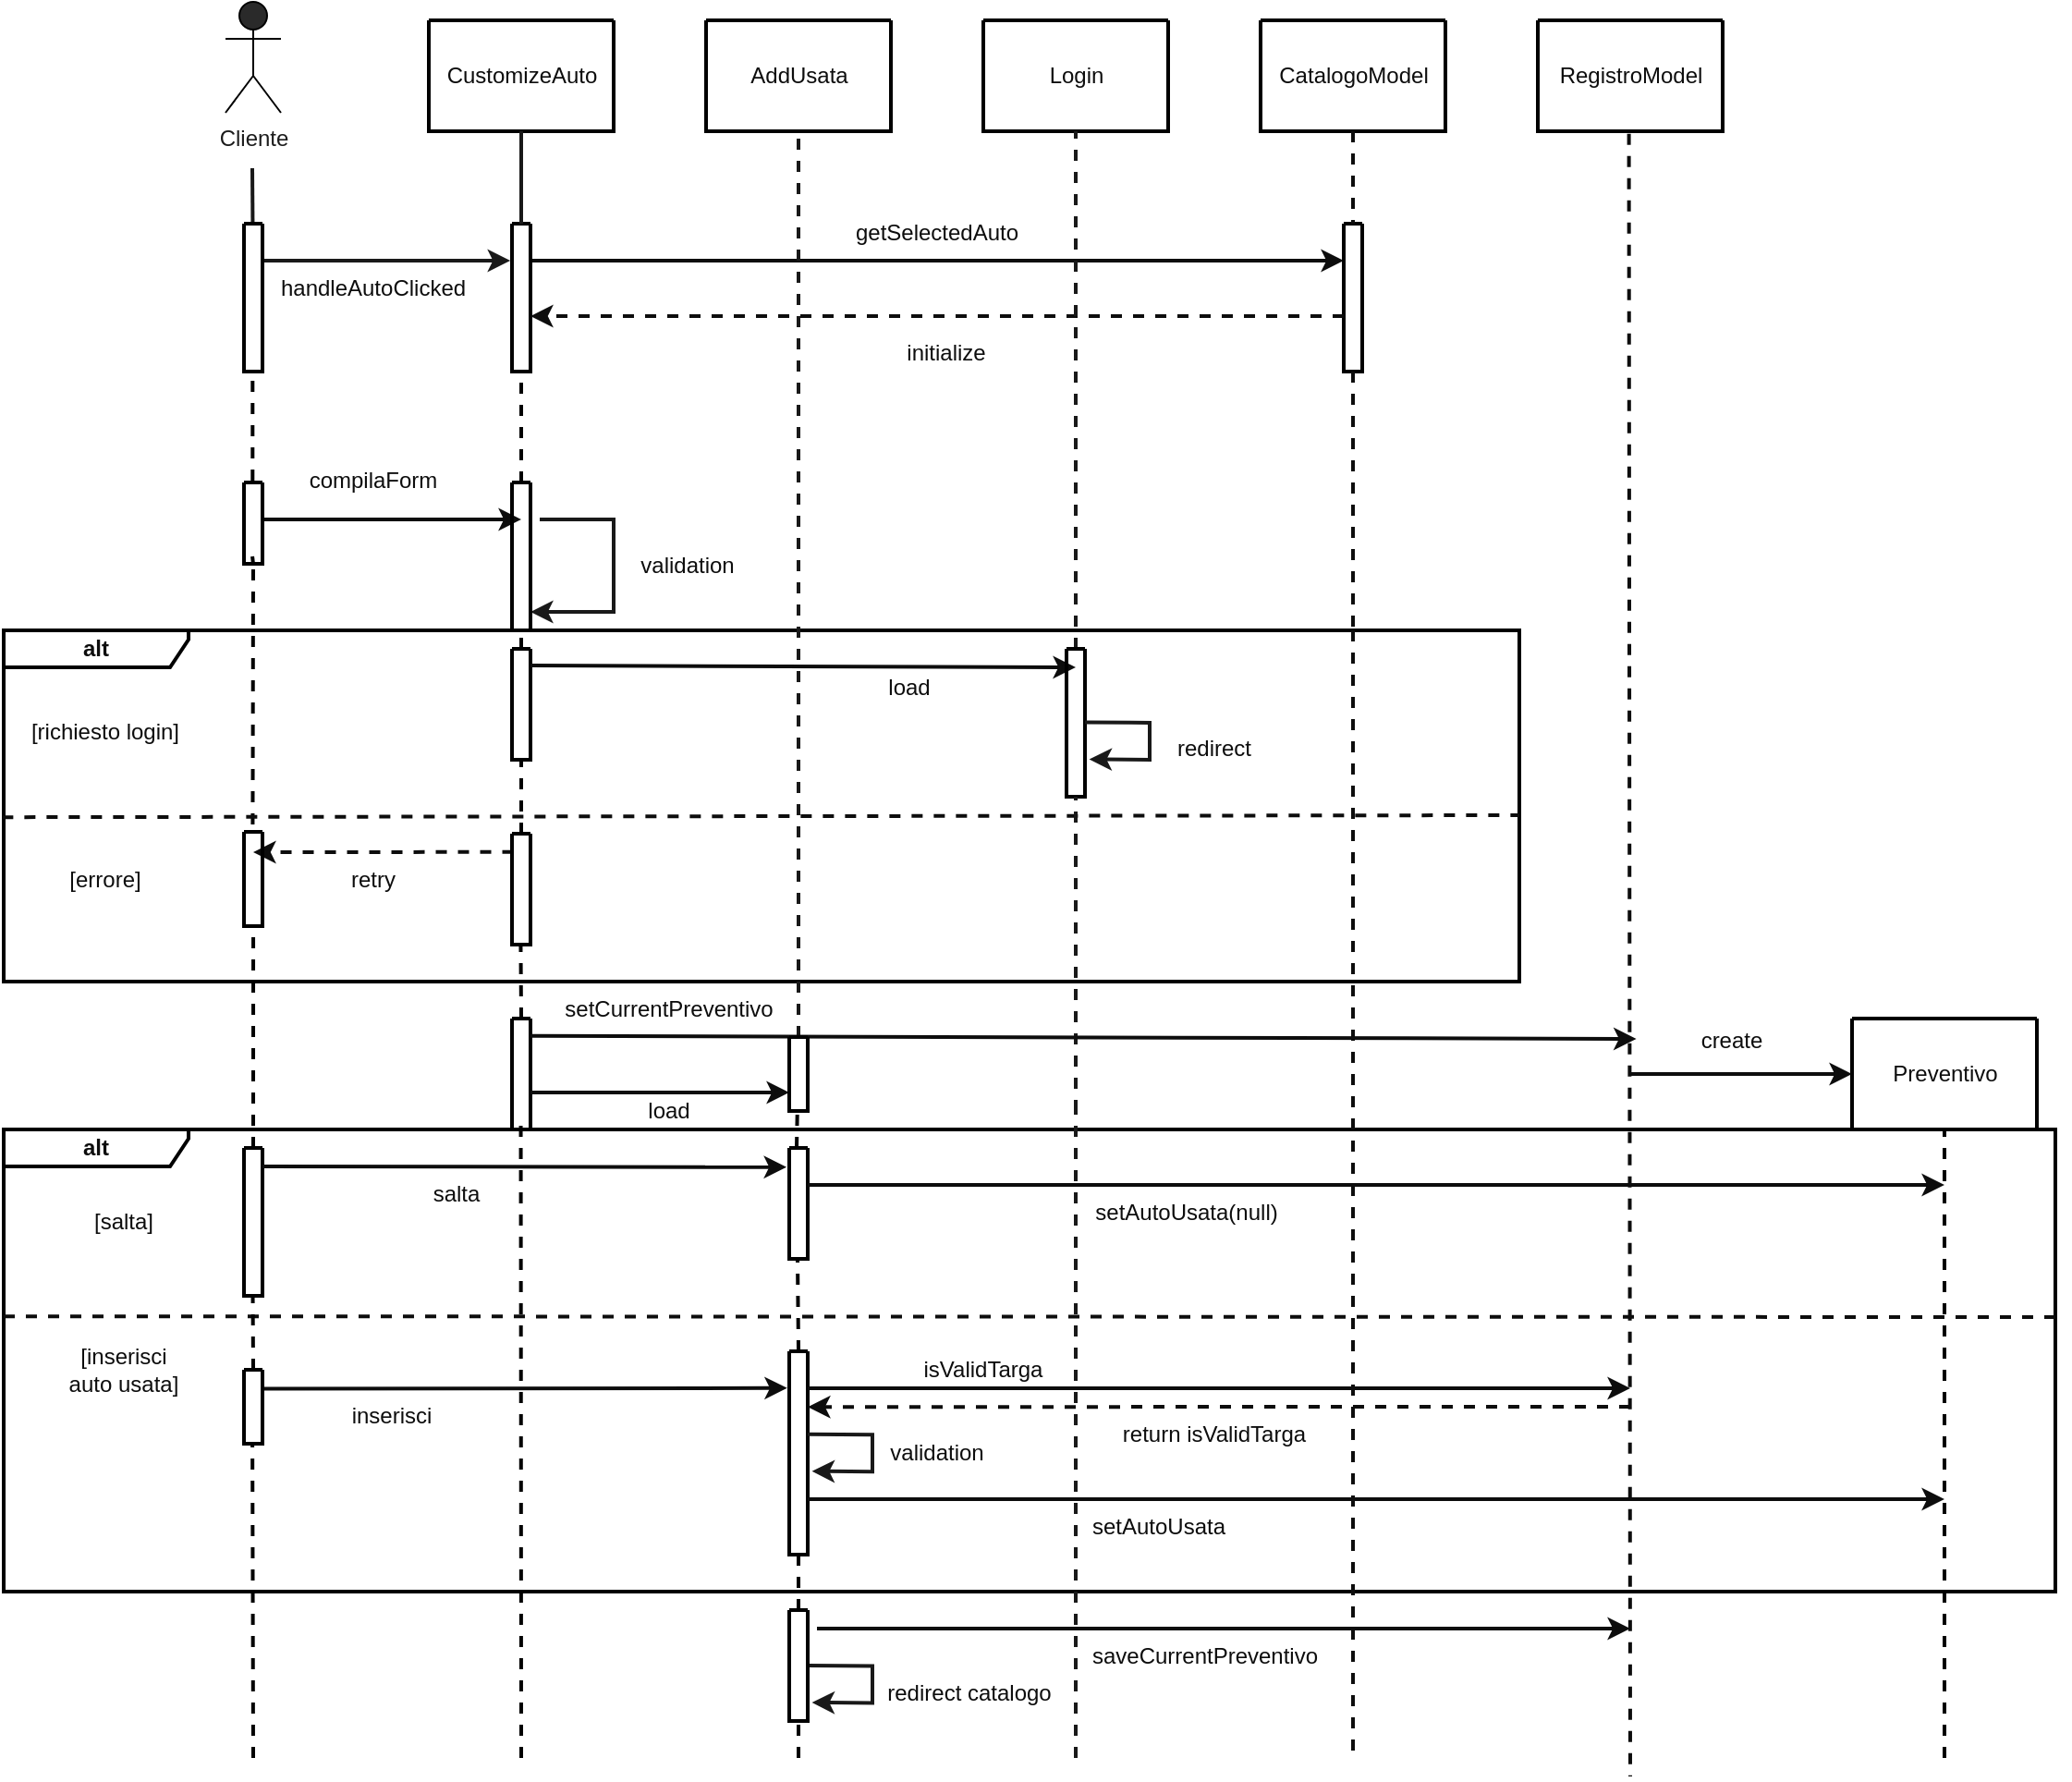 <mxfile version="22.1.22" type="embed">
  <diagram id="ERxrzM34JgP0kjhDalQf" name="Page-1">
    <mxGraphModel dx="959" dy="773" grid="1" gridSize="10" guides="1" tooltips="1" connect="1" arrows="1" fold="1" page="0" pageScale="1" pageWidth="827" pageHeight="1169" background="none" math="0" shadow="0">
      <root>
        <mxCell id="0" />
        <mxCell id="1" parent="0" />
        <mxCell id="461" value="&lt;b&gt;alt&lt;/b&gt;" style="shape=umlFrame;whiteSpace=wrap;html=1;labelBackgroundColor=none;strokeColor=#000000;strokeWidth=2;fontColor=#0D0D0D;fillColor=none;width=100;height=20;" parent="1" vertex="1">
          <mxGeometry x="-200" y="660" width="1110" height="250" as="geometry" />
        </mxCell>
        <mxCell id="379" value="&lt;b&gt;alt&lt;/b&gt;" style="shape=umlFrame;whiteSpace=wrap;html=1;labelBackgroundColor=none;strokeColor=#000000;strokeWidth=2;fontColor=#0D0D0D;fillColor=none;width=100;height=20;" parent="1" vertex="1">
          <mxGeometry x="-200" y="390" width="820" height="190" as="geometry" />
        </mxCell>
        <mxCell id="224" value="Cliente" style="shape=umlActor;verticalLabelPosition=bottom;verticalAlign=top;html=1;outlineConnect=0;fillColor=#2A2A2A;strokeColor=#000000;fontColor=#1C1C1C;" parent="1" vertex="1">
          <mxGeometry x="-80" y="50" width="30" height="60" as="geometry" />
        </mxCell>
        <mxCell id="225" value="" style="endArrow=none;html=1;rounded=0;fontColor=#0D0D0D;strokeColor=#191919;strokeWidth=2;" parent="1" edge="1">
          <mxGeometry width="50" height="50" relative="1" as="geometry">
            <mxPoint x="-65.269" y="170" as="sourcePoint" />
            <mxPoint x="-65.5" y="140" as="targetPoint" />
          </mxGeometry>
        </mxCell>
        <mxCell id="228" value="" style="swimlane;startSize=0;strokeColor=#000000;fontColor=#0D0D0D;fillColor=#2A2A2A;strokeWidth=2;" parent="1" vertex="1">
          <mxGeometry x="30" y="60" width="100" height="60" as="geometry" />
        </mxCell>
        <mxCell id="230" value="CustomizeAuto" style="text;html=1;align=center;verticalAlign=middle;resizable=0;points=[];autosize=1;strokeColor=none;fillColor=none;fontColor=#0D0D0D;" parent="228" vertex="1">
          <mxGeometry y="15" width="100" height="30" as="geometry" />
        </mxCell>
        <mxCell id="231" value="" style="swimlane;startSize=0;strokeColor=#000000;fontColor=#0D0D0D;fillColor=#2A2A2A;strokeWidth=2;" parent="1" vertex="1">
          <mxGeometry x="180" y="60" width="100" height="60" as="geometry" />
        </mxCell>
        <mxCell id="232" value="AddUsata" style="text;html=1;align=center;verticalAlign=middle;resizable=0;points=[];autosize=1;strokeColor=none;fillColor=none;fontColor=#0D0D0D;" parent="231" vertex="1">
          <mxGeometry x="10" y="15" width="80" height="30" as="geometry" />
        </mxCell>
        <mxCell id="234" value="" style="endArrow=classic;html=1;rounded=0;strokeColor=#191919;strokeWidth=2;fontColor=#0D0D0D;entryX=-0.092;entryY=0.25;entryDx=0;entryDy=0;entryPerimeter=0;" parent="1" target="266" edge="1">
          <mxGeometry width="50" height="50" relative="1" as="geometry">
            <mxPoint x="-60" y="190" as="sourcePoint" />
            <mxPoint x="80" y="190" as="targetPoint" />
          </mxGeometry>
        </mxCell>
        <mxCell id="237" value="handleAutoClicked" style="text;html=1;strokeColor=none;fillColor=none;align=center;verticalAlign=middle;whiteSpace=wrap;rounded=0;labelBackgroundColor=none;strokeWidth=2;fontColor=#0D0D0D;" parent="1" vertex="1">
          <mxGeometry x="-30" y="190" width="60" height="30" as="geometry" />
        </mxCell>
        <mxCell id="299" style="edgeStyle=orthogonalEdgeStyle;rounded=0;orthogonalLoop=1;jettySize=auto;html=1;exitX=1;exitY=0.25;exitDx=0;exitDy=0;strokeColor=#0D0D0D;strokeWidth=2;endArrow=classic;endFill=1;entryX=0;entryY=0.25;entryDx=0;entryDy=0;" parent="1" source="266" target="298" edge="1">
          <mxGeometry relative="1" as="geometry" />
        </mxCell>
        <mxCell id="266" value="" style="swimlane;startSize=0;labelBackgroundColor=none;strokeColor=#000000;strokeWidth=2;fontColor=#0D0D0D;fillColor=#2A2A2A;" parent="1" vertex="1">
          <mxGeometry x="75" y="170" width="10" height="80" as="geometry" />
        </mxCell>
        <mxCell id="267" value="" style="endArrow=none;html=1;rounded=0;fontColor=#0D0D0D;strokeColor=#191919;strokeWidth=2;entryX=0.5;entryY=1;entryDx=0;entryDy=0;" parent="1" target="228" edge="1">
          <mxGeometry width="50" height="50" relative="1" as="geometry">
            <mxPoint x="80" y="170" as="sourcePoint" />
            <mxPoint x="79.76" y="150" as="targetPoint" />
          </mxGeometry>
        </mxCell>
        <mxCell id="269" value="" style="endArrow=none;html=1;rounded=0;fontColor=#0D0D0D;strokeColor=#191919;strokeWidth=2;dashed=1;entryX=0.5;entryY=1;entryDx=0;entryDy=0;exitX=0.5;exitY=0;exitDx=0;exitDy=0;" parent="1" source="456" target="231" edge="1">
          <mxGeometry width="50" height="50" relative="1" as="geometry">
            <mxPoint x="230" y="560" as="sourcePoint" />
            <mxPoint x="229.69" y="150.0" as="targetPoint" />
          </mxGeometry>
        </mxCell>
        <mxCell id="271" value="" style="endArrow=none;dashed=1;html=1;rounded=0;entryX=0.5;entryY=1;entryDx=0;entryDy=0;strokeWidth=2;strokeColor=#000000;" parent="1" target="399" edge="1">
          <mxGeometry width="50" height="50" relative="1" as="geometry">
            <mxPoint x="80" y="400" as="sourcePoint" />
            <mxPoint x="120" y="290" as="targetPoint" />
            <Array as="points">
              <mxPoint x="80" y="400" />
            </Array>
          </mxGeometry>
        </mxCell>
        <mxCell id="274" value="" style="endArrow=none;dashed=1;html=1;rounded=0;exitX=0.622;exitY=0;exitDx=0;exitDy=0;exitPerimeter=0;strokeWidth=2;strokeColor=#000000;entryX=0.5;entryY=1;entryDx=0;entryDy=0;" parent="1" target="403" edge="1">
          <mxGeometry width="50" height="50" relative="1" as="geometry">
            <mxPoint x="-65.48" y="350" as="sourcePoint" />
            <mxPoint x="-65" y="170" as="targetPoint" />
          </mxGeometry>
        </mxCell>
        <mxCell id="275" value="" style="endArrow=none;dashed=1;html=1;rounded=0;entryX=0.5;entryY=1;entryDx=0;entryDy=0;strokeWidth=2;strokeColor=#000000;" parent="1" target="403" edge="1">
          <mxGeometry width="50" height="50" relative="1" as="geometry">
            <mxPoint x="-65.28" y="495" as="sourcePoint" />
            <mxPoint x="-65.48" y="355" as="targetPoint" />
          </mxGeometry>
        </mxCell>
        <mxCell id="288" value="" style="swimlane;startSize=0;strokeColor=#000000;fontColor=#0D0D0D;fillColor=#2A2A2A;strokeWidth=2;" parent="1" vertex="1">
          <mxGeometry x="330" y="60" width="100" height="60" as="geometry" />
        </mxCell>
        <mxCell id="289" value="Login" style="text;html=1;align=center;verticalAlign=middle;resizable=0;points=[];autosize=1;strokeColor=none;fillColor=none;fontColor=#0D0D0D;" parent="288" vertex="1">
          <mxGeometry x="25" y="15" width="50" height="30" as="geometry" />
        </mxCell>
        <mxCell id="297" style="edgeStyle=orthogonalEdgeStyle;rounded=0;orthogonalLoop=1;jettySize=auto;html=1;strokeColor=#0D0D0D;endArrow=none;endFill=0;dashed=1;strokeWidth=2;startArrow=none;" parent="1" edge="1">
          <mxGeometry relative="1" as="geometry">
            <mxPoint x="530" y="1000" as="targetPoint" />
            <mxPoint x="530" y="390" as="sourcePoint" />
          </mxGeometry>
        </mxCell>
        <mxCell id="290" value="" style="swimlane;startSize=0;strokeColor=#000000;fontColor=#0D0D0D;fillColor=#2A2A2A;strokeWidth=2;" parent="1" vertex="1">
          <mxGeometry x="480" y="60" width="100" height="60" as="geometry" />
        </mxCell>
        <mxCell id="291" value="CatalogoModel" style="text;html=1;align=center;verticalAlign=middle;resizable=0;points=[];autosize=1;strokeColor=none;fillColor=none;fontColor=#0D0D0D;" parent="290" vertex="1">
          <mxGeometry y="15" width="100" height="30" as="geometry" />
        </mxCell>
        <mxCell id="298" value="" style="swimlane;startSize=0;labelBackgroundColor=none;strokeColor=#000000;strokeWidth=2;fontColor=#0D0D0D;fillColor=#2A2A2A;" parent="1" vertex="1">
          <mxGeometry x="525" y="170" width="10" height="80" as="geometry" />
        </mxCell>
        <mxCell id="302" value="" style="edgeStyle=orthogonalEdgeStyle;rounded=0;orthogonalLoop=1;jettySize=auto;html=1;strokeColor=#0D0D0D;endArrow=none;endFill=0;dashed=1;strokeWidth=2;" parent="1" source="290" target="298" edge="1">
          <mxGeometry relative="1" as="geometry">
            <mxPoint x="530" y="150" as="sourcePoint" />
            <mxPoint x="530" y="480" as="targetPoint" />
          </mxGeometry>
        </mxCell>
        <mxCell id="311" style="edgeStyle=orthogonalEdgeStyle;rounded=0;orthogonalLoop=1;jettySize=auto;html=1;exitX=1;exitY=0.25;exitDx=0;exitDy=0;dashed=1;strokeColor=#0D0D0D;strokeWidth=2;endArrow=classic;endFill=1;" parent="1" edge="1">
          <mxGeometry relative="1" as="geometry">
            <mxPoint x="525" y="220" as="sourcePoint" />
            <mxPoint x="85" y="220" as="targetPoint" />
          </mxGeometry>
        </mxCell>
        <mxCell id="320" value="getSelectedAuto" style="text;html=1;strokeColor=none;fillColor=none;align=center;verticalAlign=middle;whiteSpace=wrap;rounded=0;labelBackgroundColor=none;strokeWidth=2;fontColor=#0D0D0D;" parent="1" vertex="1">
          <mxGeometry x="275" y="160" width="60" height="30" as="geometry" />
        </mxCell>
        <mxCell id="321" value="initialize" style="text;html=1;strokeColor=none;fillColor=none;align=center;verticalAlign=middle;whiteSpace=wrap;rounded=0;labelBackgroundColor=none;strokeWidth=2;fontColor=#0D0D0D;" parent="1" vertex="1">
          <mxGeometry x="250" y="230" width="120" height="20" as="geometry" />
        </mxCell>
        <mxCell id="324" value="" style="endArrow=classic;html=1;rounded=0;strokeColor=#0D0D0D;strokeWidth=2;" parent="1" edge="1">
          <mxGeometry width="50" height="50" relative="1" as="geometry">
            <mxPoint x="-60" y="330" as="sourcePoint" />
            <mxPoint x="80" y="330" as="targetPoint" />
          </mxGeometry>
        </mxCell>
        <mxCell id="325" value="compilaForm" style="text;html=1;strokeColor=none;fillColor=none;align=center;verticalAlign=middle;whiteSpace=wrap;rounded=0;labelBackgroundColor=none;strokeWidth=2;fontColor=#0D0D0D;" parent="1" vertex="1">
          <mxGeometry x="-30" y="294" width="60" height="30" as="geometry" />
        </mxCell>
        <mxCell id="357" value="" style="endArrow=none;html=1;rounded=0;fontColor=#0D0D0D;strokeColor=#191919;strokeWidth=2;dashed=1;entryX=0.5;entryY=1;entryDx=0;entryDy=0;startArrow=none;" parent="1" source="439" target="288" edge="1">
          <mxGeometry width="50" height="50" relative="1" as="geometry">
            <mxPoint x="380" y="650" as="sourcePoint" />
            <mxPoint x="379.52" y="150" as="targetPoint" />
          </mxGeometry>
        </mxCell>
        <mxCell id="376" value="" style="endArrow=classic;html=1;rounded=0;strokeColor=#191919;strokeWidth=2;fontColor=#0D0D0D;" parent="1" edge="1">
          <mxGeometry width="50" height="50" relative="1" as="geometry">
            <mxPoint x="90" y="330" as="sourcePoint" />
            <mxPoint x="85" y="380" as="targetPoint" />
            <Array as="points">
              <mxPoint x="130" y="330" />
              <mxPoint x="130" y="380" />
            </Array>
          </mxGeometry>
        </mxCell>
        <mxCell id="377" value="validation" style="text;html=1;strokeColor=none;fillColor=none;align=center;verticalAlign=middle;whiteSpace=wrap;rounded=0;labelBackgroundColor=none;strokeWidth=2;fontColor=#0D0D0D;" parent="1" vertex="1">
          <mxGeometry x="110" y="340" width="120" height="30" as="geometry" />
        </mxCell>
        <mxCell id="380" value="" style="endArrow=none;html=1;rounded=0;dashed=1;strokeColor=#0D0D0D;strokeWidth=2;exitX=-0.001;exitY=0.532;exitDx=0;exitDy=0;exitPerimeter=0;" parent="1" source="379" edge="1">
          <mxGeometry width="50" height="50" relative="1" as="geometry">
            <mxPoint x="368.44" y="310" as="sourcePoint" />
            <mxPoint x="620" y="490" as="targetPoint" />
          </mxGeometry>
        </mxCell>
        <mxCell id="382" value="[errore]" style="text;html=1;strokeColor=none;fillColor=none;align=center;verticalAlign=middle;whiteSpace=wrap;rounded=0;labelBackgroundColor=none;strokeWidth=2;fontColor=#0D0D0D;" parent="1" vertex="1">
          <mxGeometry x="-180" y="524.5" width="70" as="geometry" />
        </mxCell>
        <mxCell id="383" value="" style="endArrow=classic;html=1;rounded=0;dashed=1;strokeColor=#0D0D0D;strokeWidth=2;exitX=0.076;exitY=0.165;exitDx=0;exitDy=0;exitPerimeter=0;" parent="1" source="407" edge="1">
          <mxGeometry width="50" height="50" relative="1" as="geometry">
            <mxPoint x="85" y="510" as="sourcePoint" />
            <mxPoint x="-65" y="510" as="targetPoint" />
          </mxGeometry>
        </mxCell>
        <mxCell id="384" value="retry" style="text;html=1;strokeColor=none;fillColor=none;align=center;verticalAlign=middle;whiteSpace=wrap;rounded=0;labelBackgroundColor=none;strokeWidth=2;fontColor=#0D0D0D;" parent="1" vertex="1">
          <mxGeometry x="-30" y="509.5" width="60" height="30" as="geometry" />
        </mxCell>
        <mxCell id="386" value="[richiesto login]" style="text;html=1;strokeColor=none;fillColor=none;align=center;verticalAlign=middle;whiteSpace=wrap;rounded=0;labelBackgroundColor=none;strokeWidth=2;fontColor=#0D0D0D;" parent="1" vertex="1">
          <mxGeometry x="-190" y="433" width="90" height="24" as="geometry" />
        </mxCell>
        <mxCell id="398" value="" style="swimlane;startSize=0;labelBackgroundColor=none;strokeColor=#000000;strokeWidth=2;fontColor=#0D0D0D;fillColor=#FFFFFF;" parent="1" vertex="1">
          <mxGeometry x="75" y="400" width="10" height="60" as="geometry" />
        </mxCell>
        <mxCell id="399" value="" style="swimlane;startSize=0;labelBackgroundColor=none;strokeColor=#000000;strokeWidth=2;fontColor=#0D0D0D;fillColor=#2A2A2A;" parent="1" vertex="1">
          <mxGeometry x="75" y="310" width="10" height="80" as="geometry" />
        </mxCell>
        <mxCell id="401" value="" style="endArrow=none;dashed=1;html=1;rounded=0;exitX=0.5;exitY=0;exitDx=0;exitDy=0;strokeWidth=2;strokeColor=#000000;entryX=0.5;entryY=1;entryDx=0;entryDy=0;" parent="1" source="399" target="266" edge="1">
          <mxGeometry width="50" height="50" relative="1" as="geometry">
            <mxPoint x="-55.48" y="360" as="sourcePoint" />
            <mxPoint x="-55" y="180" as="targetPoint" />
          </mxGeometry>
        </mxCell>
        <mxCell id="402" value="" style="swimlane;startSize=0;labelBackgroundColor=none;strokeColor=#000000;strokeWidth=2;fontColor=#0D0D0D;fillColor=#2A2A2A;" parent="1" vertex="1">
          <mxGeometry x="-70" y="170" width="10" height="80" as="geometry" />
        </mxCell>
        <mxCell id="403" value="" style="swimlane;startSize=0;labelBackgroundColor=none;strokeColor=#000000;strokeWidth=2;fontColor=#0D0D0D;fillColor=#2A2A2A;" parent="1" vertex="1">
          <mxGeometry x="-70" y="310" width="10" height="44" as="geometry" />
        </mxCell>
        <mxCell id="404" value="" style="endArrow=none;dashed=1;html=1;rounded=0;exitX=0.5;exitY=0;exitDx=0;exitDy=0;strokeWidth=2;strokeColor=#000000;entryX=0.5;entryY=1;entryDx=0;entryDy=0;" parent="1" edge="1">
          <mxGeometry width="50" height="50" relative="1" as="geometry">
            <mxPoint x="-65.34" y="309" as="sourcePoint" />
            <mxPoint x="-65.34" y="249" as="targetPoint" />
          </mxGeometry>
        </mxCell>
        <mxCell id="406" value="" style="endArrow=none;dashed=1;html=1;rounded=0;entryX=0.5;entryY=1;entryDx=0;entryDy=0;strokeWidth=2;strokeColor=#000000;" parent="1" target="398" edge="1">
          <mxGeometry width="50" height="50" relative="1" as="geometry">
            <mxPoint x="80" y="500" as="sourcePoint" />
            <mxPoint x="-55" y="364" as="targetPoint" />
          </mxGeometry>
        </mxCell>
        <mxCell id="407" value="" style="swimlane;startSize=0;labelBackgroundColor=none;strokeColor=#000000;strokeWidth=2;fontColor=#0D0D0D;fillColor=#FFFFFF;" parent="1" vertex="1">
          <mxGeometry x="75" y="500" width="10" height="60" as="geometry" />
        </mxCell>
        <mxCell id="417" value="" style="endArrow=none;dashed=1;html=1;rounded=0;entryX=0.5;entryY=1;entryDx=0;entryDy=0;strokeWidth=2;strokeColor=#000000;startArrow=none;exitX=0.5;exitY=0;exitDx=0;exitDy=0;" parent="1" source="436" edge="1">
          <mxGeometry width="50" height="50" relative="1" as="geometry">
            <mxPoint x="80" y="960" as="sourcePoint" />
            <mxPoint x="79.72" y="560" as="targetPoint" />
          </mxGeometry>
        </mxCell>
        <mxCell id="422" value="" style="edgeStyle=orthogonalEdgeStyle;rounded=0;orthogonalLoop=1;jettySize=auto;html=1;strokeColor=#0D0D0D;endArrow=none;endFill=0;dashed=1;strokeWidth=2;startArrow=none;" parent="1" source="298" edge="1">
          <mxGeometry relative="1" as="geometry">
            <mxPoint x="530" y="250" as="sourcePoint" />
            <mxPoint x="530" y="389" as="targetPoint" />
          </mxGeometry>
        </mxCell>
        <mxCell id="427" value="" style="endArrow=classic;html=1;rounded=0;strokeColor=#191919;strokeWidth=2;fontColor=#0D0D0D;exitX=1.133;exitY=0.391;exitDx=0;exitDy=0;exitPerimeter=0;entryX=1.229;entryY=0.999;entryDx=0;entryDy=0;entryPerimeter=0;" parent="1" edge="1">
          <mxGeometry width="50" height="50" relative="1" as="geometry">
            <mxPoint x="235.0" y="950" as="sourcePoint" />
            <mxPoint x="237.29" y="969.98" as="targetPoint" />
            <Array as="points">
              <mxPoint x="270" y="950.26" />
              <mxPoint x="270" y="970.26" />
            </Array>
          </mxGeometry>
        </mxCell>
        <mxCell id="428" value="" style="endArrow=none;html=1;rounded=0;fontColor=#0D0D0D;strokeColor=#191919;strokeWidth=2;dashed=1;" parent="1" edge="1">
          <mxGeometry width="50" height="50" relative="1" as="geometry">
            <mxPoint x="380" y="1000" as="sourcePoint" />
            <mxPoint x="380" y="650" as="targetPoint" />
            <Array as="points" />
          </mxGeometry>
        </mxCell>
        <mxCell id="430" value="" style="swimlane;startSize=0;strokeColor=#000000;fontColor=#0D0D0D;fillColor=#2A2A2A;strokeWidth=2;" parent="1" vertex="1">
          <mxGeometry x="630" y="60" width="100" height="60" as="geometry" />
        </mxCell>
        <mxCell id="431" value="RegistroModel" style="text;html=1;align=center;verticalAlign=middle;resizable=0;points=[];autosize=1;strokeColor=none;fillColor=none;fontColor=#0D0D0D;" parent="430" vertex="1">
          <mxGeometry y="15" width="100" height="30" as="geometry" />
        </mxCell>
        <mxCell id="436" value="" style="swimlane;startSize=0;labelBackgroundColor=none;strokeColor=#000000;strokeWidth=2;fontColor=#0D0D0D;fillColor=#FFFFFF;" parent="1" vertex="1">
          <mxGeometry x="75" y="600" width="10" height="60" as="geometry" />
        </mxCell>
        <mxCell id="437" value="" style="endArrow=classic;html=1;rounded=0;strokeColor=#0D0D0D;strokeWidth=2;" parent="1" edge="1">
          <mxGeometry width="50" height="50" relative="1" as="geometry">
            <mxPoint x="85" y="409" as="sourcePoint" />
            <mxPoint x="380" y="410" as="targetPoint" />
          </mxGeometry>
        </mxCell>
        <mxCell id="438" value="load" style="text;html=1;strokeColor=none;fillColor=none;align=center;verticalAlign=middle;whiteSpace=wrap;rounded=0;labelBackgroundColor=none;strokeWidth=2;fontColor=#0D0D0D;" parent="1" vertex="1">
          <mxGeometry x="245" y="409" width="90" height="24" as="geometry" />
        </mxCell>
        <mxCell id="439" value="" style="swimlane;startSize=0;labelBackgroundColor=none;strokeColor=#000000;strokeWidth=2;fontColor=#0D0D0D;fillColor=#2A2A2A;" parent="1" vertex="1">
          <mxGeometry x="375" y="400" width="10" height="80" as="geometry" />
        </mxCell>
        <mxCell id="440" value="" style="endArrow=none;html=1;rounded=0;fontColor=#0D0D0D;strokeColor=#191919;strokeWidth=2;dashed=1;entryX=0.5;entryY=1;entryDx=0;entryDy=0;" parent="1" target="439" edge="1">
          <mxGeometry width="50" height="50" relative="1" as="geometry">
            <mxPoint x="380" y="650" as="sourcePoint" />
            <mxPoint x="380" y="120" as="targetPoint" />
          </mxGeometry>
        </mxCell>
        <mxCell id="441" value="redirect" style="text;html=1;strokeColor=none;fillColor=none;align=center;verticalAlign=middle;whiteSpace=wrap;rounded=0;labelBackgroundColor=none;strokeWidth=2;fontColor=#0D0D0D;" parent="1" vertex="1">
          <mxGeometry x="420" y="448" width="70" height="12" as="geometry" />
        </mxCell>
        <mxCell id="443" value="" style="swimlane;startSize=0;labelBackgroundColor=none;strokeColor=#000000;strokeWidth=2;fontColor=#0D0D0D;fillColor=#2A2A2A;" parent="1" vertex="1">
          <mxGeometry x="-70" y="499" width="10" height="51" as="geometry" />
        </mxCell>
        <mxCell id="444" value="" style="endArrow=none;dashed=1;html=1;rounded=0;entryX=0.5;entryY=1;entryDx=0;entryDy=0;strokeWidth=2;strokeColor=#000000;startArrow=none;" parent="1" source="458" edge="1">
          <mxGeometry width="50" height="50" relative="1" as="geometry">
            <mxPoint x="-65.25" y="691" as="sourcePoint" />
            <mxPoint x="-64.97" y="550" as="targetPoint" />
          </mxGeometry>
        </mxCell>
        <mxCell id="446" value="" style="endArrow=classic;html=1;rounded=0;strokeColor=#0D0D0D;strokeWidth=2;exitX=0.985;exitY=0.157;exitDx=0;exitDy=0;exitPerimeter=0;" parent="1" source="436" edge="1">
          <mxGeometry width="50" height="50" relative="1" as="geometry">
            <mxPoint x="82.5" y="610" as="sourcePoint" />
            <mxPoint x="683.294" y="611" as="targetPoint" />
          </mxGeometry>
        </mxCell>
        <mxCell id="447" value="" style="edgeStyle=orthogonalEdgeStyle;rounded=0;orthogonalLoop=1;jettySize=auto;html=1;strokeColor=#0D0D0D;endArrow=none;endFill=0;dashed=1;strokeWidth=2;startArrow=none;exitX=0.493;exitY=1.022;exitDx=0;exitDy=0;exitPerimeter=0;" parent="1" source="430" edge="1">
          <mxGeometry relative="1" as="geometry">
            <mxPoint x="700.44" y="120" as="sourcePoint" />
            <mxPoint x="680" y="1010" as="targetPoint" />
            <Array as="points">
              <mxPoint x="679" y="130" />
              <mxPoint x="680" y="130" />
              <mxPoint x="680" y="1010" />
            </Array>
          </mxGeometry>
        </mxCell>
        <mxCell id="448" value="setCurrentPreventivo" style="text;html=1;strokeColor=none;fillColor=none;align=center;verticalAlign=middle;whiteSpace=wrap;rounded=0;labelBackgroundColor=none;strokeWidth=2;fontColor=#0D0D0D;" parent="1" vertex="1">
          <mxGeometry x="100" y="580" width="120" height="30" as="geometry" />
        </mxCell>
        <mxCell id="449" value="" style="swimlane;startSize=0;strokeColor=#000000;fontColor=#0D0D0D;fillColor=#2A2A2A;strokeWidth=2;" parent="1" vertex="1">
          <mxGeometry x="800" y="600" width="100" height="60" as="geometry" />
        </mxCell>
        <mxCell id="450" value="Preventivo" style="text;html=1;align=center;verticalAlign=middle;resizable=0;points=[];autosize=1;strokeColor=none;fillColor=none;fontColor=#0D0D0D;" parent="449" vertex="1">
          <mxGeometry x="10" y="15" width="80" height="30" as="geometry" />
        </mxCell>
        <mxCell id="451" value="" style="endArrow=classic;html=1;rounded=0;strokeColor=#0D0D0D;strokeWidth=2;entryX=0;entryY=0.5;entryDx=0;entryDy=0;" parent="1" target="449" edge="1">
          <mxGeometry width="50" height="50" relative="1" as="geometry">
            <mxPoint x="680" y="630" as="sourcePoint" />
            <mxPoint x="693.294" y="621" as="targetPoint" />
          </mxGeometry>
        </mxCell>
        <mxCell id="452" value="create" style="text;html=1;strokeColor=none;fillColor=none;align=center;verticalAlign=middle;whiteSpace=wrap;rounded=0;labelBackgroundColor=none;strokeWidth=2;fontColor=#0D0D0D;" parent="1" vertex="1">
          <mxGeometry x="690" y="600" width="90" height="24" as="geometry" />
        </mxCell>
        <mxCell id="454" value="" style="endArrow=classic;html=1;rounded=0;strokeColor=#0D0D0D;strokeWidth=2;entryX=0;entryY=0.75;entryDx=0;entryDy=0;" parent="1" target="456" edge="1">
          <mxGeometry width="50" height="50" relative="1" as="geometry">
            <mxPoint x="85" y="640" as="sourcePoint" />
            <mxPoint x="230" y="640" as="targetPoint" />
          </mxGeometry>
        </mxCell>
        <mxCell id="455" value="load" style="text;html=1;strokeColor=none;fillColor=none;align=center;verticalAlign=middle;whiteSpace=wrap;rounded=0;labelBackgroundColor=none;strokeWidth=2;fontColor=#0D0D0D;" parent="1" vertex="1">
          <mxGeometry x="120" y="645" width="80" height="10" as="geometry" />
        </mxCell>
        <mxCell id="456" value="" style="swimlane;startSize=0;labelBackgroundColor=none;strokeColor=#000000;strokeWidth=2;fontColor=#0D0D0D;fillColor=#2A2A2A;" parent="1" vertex="1">
          <mxGeometry x="225" y="610" width="10" height="40" as="geometry" />
        </mxCell>
        <mxCell id="458" value="" style="swimlane;startSize=0;labelBackgroundColor=none;strokeColor=#000000;strokeWidth=2;fontColor=#0D0D0D;fillColor=#2A2A2A;" parent="1" vertex="1">
          <mxGeometry x="-70" y="670" width="10" height="80" as="geometry" />
        </mxCell>
        <mxCell id="460" value="" style="endArrow=classic;html=1;rounded=0;strokeColor=#0D0D0D;strokeWidth=2;entryX=-0.146;entryY=0.173;entryDx=0;entryDy=0;entryPerimeter=0;" parent="1" target="464" edge="1">
          <mxGeometry width="50" height="50" relative="1" as="geometry">
            <mxPoint x="-60" y="680" as="sourcePoint" />
            <mxPoint x="80.52" y="680.08" as="targetPoint" />
          </mxGeometry>
        </mxCell>
        <mxCell id="462" value="" style="endArrow=none;html=1;rounded=0;dashed=1;strokeColor=#0D0D0D;strokeWidth=2;exitX=-0.001;exitY=0.532;exitDx=0;exitDy=0;exitPerimeter=0;entryX=1.005;entryY=0.406;entryDx=0;entryDy=0;entryPerimeter=0;" parent="1" target="461" edge="1">
          <mxGeometry width="50" height="50" relative="1" as="geometry">
            <mxPoint x="-200.0" y="761.08" as="sourcePoint" />
            <mxPoint x="640.84" y="760" as="targetPoint" />
          </mxGeometry>
        </mxCell>
        <mxCell id="463" value="[salta]" style="text;html=1;strokeColor=none;fillColor=none;align=center;verticalAlign=middle;whiteSpace=wrap;rounded=0;labelBackgroundColor=none;strokeWidth=2;fontColor=#0D0D0D;" parent="1" vertex="1">
          <mxGeometry x="-170" y="710" width="70" as="geometry" />
        </mxCell>
        <mxCell id="464" value="" style="swimlane;startSize=0;labelBackgroundColor=none;strokeColor=#000000;strokeWidth=2;fontColor=#0D0D0D;fillColor=#2A2A2A;" parent="1" vertex="1">
          <mxGeometry x="225" y="670" width="10" height="60" as="geometry" />
        </mxCell>
        <mxCell id="465" value="" style="endArrow=none;dashed=1;html=1;rounded=0;entryX=0.5;entryY=1;entryDx=0;entryDy=0;strokeWidth=2;strokeColor=#000000;startArrow=none;" parent="1" edge="1">
          <mxGeometry width="50" height="50" relative="1" as="geometry">
            <mxPoint x="229" y="670" as="sourcePoint" />
            <mxPoint x="229.38" y="650" as="targetPoint" />
          </mxGeometry>
        </mxCell>
        <mxCell id="466" value="salta" style="text;html=1;strokeColor=none;fillColor=none;align=center;verticalAlign=middle;whiteSpace=wrap;rounded=0;labelBackgroundColor=none;strokeWidth=2;fontColor=#0D0D0D;" parent="1" vertex="1">
          <mxGeometry x="5" y="690" width="80" height="10" as="geometry" />
        </mxCell>
        <mxCell id="469" value="" style="endArrow=classic;html=1;rounded=0;strokeColor=#0D0D0D;strokeWidth=2;entryX=-0.109;entryY=0.181;entryDx=0;entryDy=0;entryPerimeter=0;" parent="1" target="475" edge="1">
          <mxGeometry width="50" height="50" relative="1" as="geometry">
            <mxPoint x="-60" y="800.28" as="sourcePoint" />
            <mxPoint x="231" y="800.0" as="targetPoint" />
          </mxGeometry>
        </mxCell>
        <mxCell id="470" value="" style="endArrow=none;dashed=1;html=1;rounded=0;entryX=0.5;entryY=1;entryDx=0;entryDy=0;strokeWidth=2;strokeColor=#000000;startArrow=none;" parent="1" edge="1">
          <mxGeometry width="50" height="50" relative="1" as="geometry">
            <mxPoint x="-65" y="790" as="sourcePoint" />
            <mxPoint x="-65.23" y="750" as="targetPoint" />
          </mxGeometry>
        </mxCell>
        <mxCell id="471" value="" style="endArrow=none;dashed=1;html=1;rounded=0;entryX=0.5;entryY=1;entryDx=0;entryDy=0;strokeWidth=2;strokeColor=#000000;startArrow=none;" parent="1" edge="1">
          <mxGeometry width="50" height="50" relative="1" as="geometry">
            <mxPoint x="80" y="1000" as="sourcePoint" />
            <mxPoint x="79.77" y="655" as="targetPoint" />
          </mxGeometry>
        </mxCell>
        <mxCell id="472" value="" style="swimlane;startSize=0;labelBackgroundColor=none;strokeColor=#000000;strokeWidth=2;fontColor=#0D0D0D;fillColor=#2A2A2A;" parent="1" vertex="1">
          <mxGeometry x="-70" y="790" width="10" height="40" as="geometry" />
        </mxCell>
        <mxCell id="473" value="[inserisci auto usata]" style="text;html=1;strokeColor=none;fillColor=none;align=center;verticalAlign=middle;whiteSpace=wrap;rounded=0;labelBackgroundColor=none;strokeWidth=2;fontColor=#0D0D0D;" parent="1" vertex="1">
          <mxGeometry x="-170" y="790" width="70" as="geometry" />
        </mxCell>
        <mxCell id="474" value="" style="endArrow=none;dashed=1;html=1;rounded=0;entryX=0.5;entryY=1;entryDx=0;entryDy=0;strokeWidth=2;strokeColor=#000000;startArrow=none;exitX=0.5;exitY=0;exitDx=0;exitDy=0;" parent="1" source="475" edge="1">
          <mxGeometry width="50" height="50" relative="1" as="geometry">
            <mxPoint x="229.488" y="850" as="sourcePoint" />
            <mxPoint x="229.51" y="730" as="targetPoint" />
          </mxGeometry>
        </mxCell>
        <mxCell id="475" value="" style="swimlane;startSize=0;labelBackgroundColor=none;strokeColor=#000000;strokeWidth=2;fontColor=#0D0D0D;fillColor=#2A2A2A;" parent="1" vertex="1">
          <mxGeometry x="225" y="780" width="10" height="110" as="geometry" />
        </mxCell>
        <mxCell id="476" value="" style="endArrow=classic;html=1;rounded=0;strokeColor=#191919;strokeWidth=2;fontColor=#0D0D0D;exitX=1.133;exitY=0.391;exitDx=0;exitDy=0;exitPerimeter=0;entryX=1.229;entryY=0.999;entryDx=0;entryDy=0;entryPerimeter=0;" parent="1" edge="1">
          <mxGeometry width="50" height="50" relative="1" as="geometry">
            <mxPoint x="385" y="439.74" as="sourcePoint" />
            <mxPoint x="387.29" y="459.72" as="targetPoint" />
            <Array as="points">
              <mxPoint x="410" y="439.87" />
              <mxPoint x="420" y="440" />
              <mxPoint x="420" y="460" />
            </Array>
          </mxGeometry>
        </mxCell>
        <mxCell id="477" value="" style="endArrow=classic;html=1;rounded=0;strokeColor=#0D0D0D;strokeWidth=2;" parent="1" edge="1">
          <mxGeometry width="50" height="50" relative="1" as="geometry">
            <mxPoint x="235" y="800.0" as="sourcePoint" />
            <mxPoint x="680" y="800" as="targetPoint" />
          </mxGeometry>
        </mxCell>
        <mxCell id="478" value="inserisci" style="text;html=1;strokeColor=none;fillColor=none;align=center;verticalAlign=middle;whiteSpace=wrap;rounded=0;labelBackgroundColor=none;strokeWidth=2;fontColor=#0D0D0D;" parent="1" vertex="1">
          <mxGeometry x="-30" y="810" width="80" height="10" as="geometry" />
        </mxCell>
        <mxCell id="479" value="validation" style="text;html=1;strokeColor=none;fillColor=none;align=center;verticalAlign=middle;whiteSpace=wrap;rounded=0;labelBackgroundColor=none;strokeWidth=2;fontColor=#0D0D0D;" parent="1" vertex="1">
          <mxGeometry x="265" y="830" width="80" height="10" as="geometry" />
        </mxCell>
        <mxCell id="480" value="isValidTarga" style="text;html=1;strokeColor=none;fillColor=none;align=center;verticalAlign=middle;whiteSpace=wrap;rounded=0;labelBackgroundColor=none;strokeWidth=2;fontColor=#0D0D0D;" parent="1" vertex="1">
          <mxGeometry x="290" y="785" width="80" height="10" as="geometry" />
        </mxCell>
        <mxCell id="481" value="" style="endArrow=classic;html=1;rounded=0;dashed=1;strokeColor=#0D0D0D;strokeWidth=2;" parent="1" edge="1">
          <mxGeometry width="50" height="50" relative="1" as="geometry">
            <mxPoint x="680" y="810" as="sourcePoint" />
            <mxPoint x="235" y="810.1" as="targetPoint" />
          </mxGeometry>
        </mxCell>
        <mxCell id="482" value="return isValidTarga" style="text;html=1;strokeColor=none;fillColor=none;align=center;verticalAlign=middle;whiteSpace=wrap;rounded=0;labelBackgroundColor=none;strokeWidth=2;fontColor=#0D0D0D;" parent="1" vertex="1">
          <mxGeometry x="390" y="820" width="130" height="10" as="geometry" />
        </mxCell>
        <mxCell id="483" value="" style="endArrow=classic;html=1;rounded=0;strokeColor=#0D0D0D;strokeWidth=2;" parent="1" edge="1">
          <mxGeometry width="50" height="50" relative="1" as="geometry">
            <mxPoint x="235" y="860" as="sourcePoint" />
            <mxPoint x="850" y="860" as="targetPoint" />
          </mxGeometry>
        </mxCell>
        <mxCell id="484" value="setAutoUsata" style="text;html=1;strokeColor=none;fillColor=none;align=center;verticalAlign=middle;whiteSpace=wrap;rounded=0;labelBackgroundColor=none;strokeWidth=2;fontColor=#0D0D0D;" parent="1" vertex="1">
          <mxGeometry x="360" y="870" width="130" height="10" as="geometry" />
        </mxCell>
        <mxCell id="486" value="" style="endArrow=none;dashed=1;html=1;rounded=0;entryX=0.5;entryY=1;entryDx=0;entryDy=0;strokeWidth=2;strokeColor=#000000;startArrow=none;" parent="1" edge="1">
          <mxGeometry width="50" height="50" relative="1" as="geometry">
            <mxPoint x="-65" y="1000" as="sourcePoint" />
            <mxPoint x="-65.43" y="830" as="targetPoint" />
          </mxGeometry>
        </mxCell>
        <mxCell id="487" value="" style="endArrow=classic;html=1;rounded=0;strokeColor=#0D0D0D;strokeWidth=2;" parent="1" edge="1">
          <mxGeometry width="50" height="50" relative="1" as="geometry">
            <mxPoint x="240" y="930" as="sourcePoint" />
            <mxPoint x="680" y="930" as="targetPoint" />
          </mxGeometry>
        </mxCell>
        <mxCell id="488" value="" style="swimlane;startSize=0;labelBackgroundColor=none;strokeColor=#000000;strokeWidth=2;fontColor=#0D0D0D;fillColor=#2A2A2A;" parent="1" vertex="1">
          <mxGeometry x="225" y="920" width="10" height="60" as="geometry" />
        </mxCell>
        <mxCell id="489" value="saveCurrentPreventivo" style="text;html=1;strokeColor=none;fillColor=none;align=center;verticalAlign=middle;whiteSpace=wrap;rounded=0;labelBackgroundColor=none;strokeWidth=2;fontColor=#0D0D0D;" parent="1" vertex="1">
          <mxGeometry x="385" y="940" width="130" height="10" as="geometry" />
        </mxCell>
        <mxCell id="492" value="" style="endArrow=classic;html=1;rounded=0;strokeColor=#191919;strokeWidth=2;fontColor=#0D0D0D;exitX=1.133;exitY=0.391;exitDx=0;exitDy=0;exitPerimeter=0;entryX=1.229;entryY=0.999;entryDx=0;entryDy=0;entryPerimeter=0;" parent="1" edge="1">
          <mxGeometry width="50" height="50" relative="1" as="geometry">
            <mxPoint x="235" y="824.87" as="sourcePoint" />
            <mxPoint x="237.29" y="844.85" as="targetPoint" />
            <Array as="points">
              <mxPoint x="270" y="825.13" />
              <mxPoint x="270" y="845.13" />
            </Array>
          </mxGeometry>
        </mxCell>
        <mxCell id="493" value="redirect catalogo" style="text;html=1;strokeColor=none;fillColor=none;align=center;verticalAlign=middle;whiteSpace=wrap;rounded=0;labelBackgroundColor=none;strokeWidth=2;fontColor=#0D0D0D;" parent="1" vertex="1">
          <mxGeometry x="275" y="960" width="95" height="10" as="geometry" />
        </mxCell>
        <mxCell id="494" value="" style="endArrow=none;dashed=1;html=1;rounded=0;strokeWidth=2;strokeColor=#000000;startArrow=none;exitX=0.5;exitY=1;exitDx=0;exitDy=0;entryX=0.5;entryY=0;entryDx=0;entryDy=0;" parent="1" source="475" target="488" edge="1">
          <mxGeometry width="50" height="50" relative="1" as="geometry">
            <mxPoint x="240" y="790" as="sourcePoint" />
            <mxPoint x="200" y="940" as="targetPoint" />
          </mxGeometry>
        </mxCell>
        <mxCell id="496" value="" style="endArrow=none;dashed=1;html=1;rounded=0;strokeWidth=2;strokeColor=#000000;startArrow=none;entryX=0.5;entryY=1;entryDx=0;entryDy=0;" parent="1" target="488" edge="1">
          <mxGeometry width="50" height="50" relative="1" as="geometry">
            <mxPoint x="230" y="1000" as="sourcePoint" />
            <mxPoint x="240" y="930" as="targetPoint" />
          </mxGeometry>
        </mxCell>
        <mxCell id="497" value="" style="endArrow=none;dashed=1;html=1;rounded=0;strokeWidth=2;strokeColor=#000000;startArrow=none;entryX=0.5;entryY=1;entryDx=0;entryDy=0;" parent="1" target="449" edge="1">
          <mxGeometry width="50" height="50" relative="1" as="geometry">
            <mxPoint x="850" y="1000" as="sourcePoint" />
            <mxPoint x="240" y="990" as="targetPoint" />
            <Array as="points" />
          </mxGeometry>
        </mxCell>
        <mxCell id="500" value="" style="endArrow=classic;html=1;rounded=0;strokeColor=#0D0D0D;strokeWidth=2;" parent="1" edge="1">
          <mxGeometry width="50" height="50" relative="1" as="geometry">
            <mxPoint x="235" y="690" as="sourcePoint" />
            <mxPoint x="850" y="690" as="targetPoint" />
          </mxGeometry>
        </mxCell>
        <mxCell id="501" value="setAutoUsata(null)" style="text;html=1;strokeColor=none;fillColor=none;align=center;verticalAlign=middle;whiteSpace=wrap;rounded=0;labelBackgroundColor=none;strokeWidth=2;fontColor=#0D0D0D;" parent="1" vertex="1">
          <mxGeometry x="375" y="700" width="130" height="10" as="geometry" />
        </mxCell>
      </root>
    </mxGraphModel>
  </diagram>
</mxfile>

